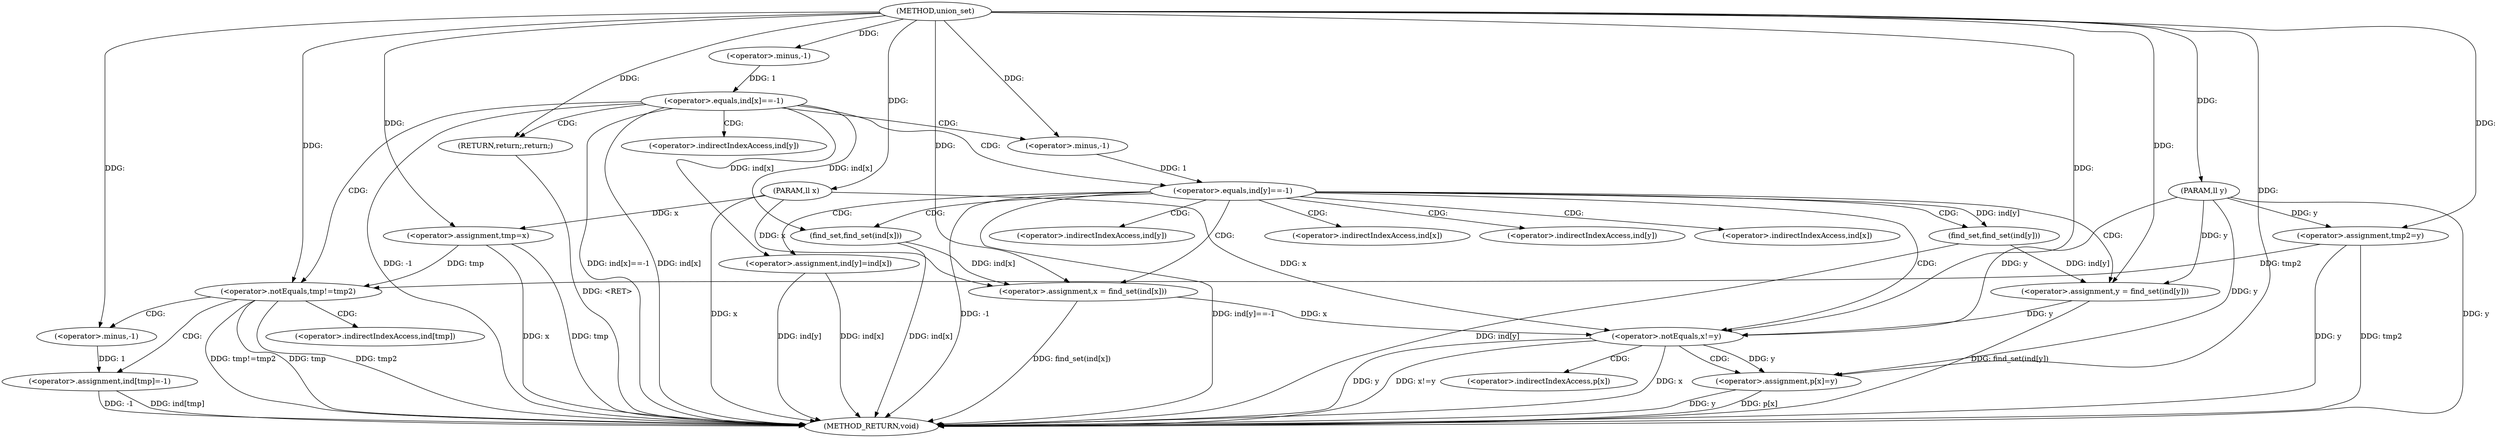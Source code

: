 digraph "union_set" {  
"1000127" [label = "(METHOD,union_set)" ]
"1000198" [label = "(METHOD_RETURN,void)" ]
"1000128" [label = "(PARAM,ll y)" ]
"1000129" [label = "(PARAM,ll x)" ]
"1000132" [label = "(<operator>.assignment,tmp=x)" ]
"1000136" [label = "(<operator>.assignment,tmp2=y)" ]
"1000140" [label = "(<operator>.equals,ind[x]==-1)" ]
"1000149" [label = "(<operator>.equals,ind[y]==-1)" ]
"1000188" [label = "(<operator>.notEquals,tmp!=tmp2)" ]
"1000147" [label = "(RETURN,return;,return;)" ]
"1000156" [label = "(<operator>.assignment,ind[y]=ind[x])" ]
"1000192" [label = "(<operator>.assignment,ind[tmp]=-1)" ]
"1000144" [label = "(<operator>.minus,-1)" ]
"1000153" [label = "(<operator>.minus,-1)" ]
"1000165" [label = "(<operator>.assignment,y = find_set(ind[y]))" ]
"1000171" [label = "(<operator>.assignment,x = find_set(ind[x]))" ]
"1000178" [label = "(<operator>.notEquals,x!=y)" ]
"1000196" [label = "(<operator>.minus,-1)" ]
"1000167" [label = "(find_set,find_set(ind[y]))" ]
"1000173" [label = "(find_set,find_set(ind[x]))" ]
"1000182" [label = "(<operator>.assignment,p[x]=y)" ]
"1000150" [label = "(<operator>.indirectIndexAccess,ind[y])" ]
"1000157" [label = "(<operator>.indirectIndexAccess,ind[y])" ]
"1000160" [label = "(<operator>.indirectIndexAccess,ind[x])" ]
"1000193" [label = "(<operator>.indirectIndexAccess,ind[tmp])" ]
"1000168" [label = "(<operator>.indirectIndexAccess,ind[y])" ]
"1000174" [label = "(<operator>.indirectIndexAccess,ind[x])" ]
"1000183" [label = "(<operator>.indirectIndexAccess,p[x])" ]
  "1000147" -> "1000198"  [ label = "DDG: <RET>"] 
  "1000128" -> "1000198"  [ label = "DDG: y"] 
  "1000129" -> "1000198"  [ label = "DDG: x"] 
  "1000132" -> "1000198"  [ label = "DDG: tmp"] 
  "1000132" -> "1000198"  [ label = "DDG: x"] 
  "1000136" -> "1000198"  [ label = "DDG: tmp2"] 
  "1000136" -> "1000198"  [ label = "DDG: y"] 
  "1000140" -> "1000198"  [ label = "DDG: ind[x]"] 
  "1000140" -> "1000198"  [ label = "DDG: -1"] 
  "1000140" -> "1000198"  [ label = "DDG: ind[x]==-1"] 
  "1000149" -> "1000198"  [ label = "DDG: -1"] 
  "1000149" -> "1000198"  [ label = "DDG: ind[y]==-1"] 
  "1000167" -> "1000198"  [ label = "DDG: ind[y]"] 
  "1000165" -> "1000198"  [ label = "DDG: find_set(ind[y])"] 
  "1000173" -> "1000198"  [ label = "DDG: ind[x]"] 
  "1000171" -> "1000198"  [ label = "DDG: find_set(ind[x])"] 
  "1000178" -> "1000198"  [ label = "DDG: x"] 
  "1000178" -> "1000198"  [ label = "DDG: y"] 
  "1000178" -> "1000198"  [ label = "DDG: x!=y"] 
  "1000182" -> "1000198"  [ label = "DDG: p[x]"] 
  "1000182" -> "1000198"  [ label = "DDG: y"] 
  "1000156" -> "1000198"  [ label = "DDG: ind[y]"] 
  "1000156" -> "1000198"  [ label = "DDG: ind[x]"] 
  "1000188" -> "1000198"  [ label = "DDG: tmp"] 
  "1000188" -> "1000198"  [ label = "DDG: tmp2"] 
  "1000188" -> "1000198"  [ label = "DDG: tmp!=tmp2"] 
  "1000192" -> "1000198"  [ label = "DDG: ind[tmp]"] 
  "1000192" -> "1000198"  [ label = "DDG: -1"] 
  "1000127" -> "1000128"  [ label = "DDG: "] 
  "1000127" -> "1000129"  [ label = "DDG: "] 
  "1000129" -> "1000132"  [ label = "DDG: x"] 
  "1000127" -> "1000132"  [ label = "DDG: "] 
  "1000128" -> "1000136"  [ label = "DDG: y"] 
  "1000127" -> "1000136"  [ label = "DDG: "] 
  "1000144" -> "1000140"  [ label = "DDG: 1"] 
  "1000127" -> "1000147"  [ label = "DDG: "] 
  "1000153" -> "1000149"  [ label = "DDG: 1"] 
  "1000140" -> "1000156"  [ label = "DDG: ind[x]"] 
  "1000132" -> "1000188"  [ label = "DDG: tmp"] 
  "1000127" -> "1000188"  [ label = "DDG: "] 
  "1000136" -> "1000188"  [ label = "DDG: tmp2"] 
  "1000196" -> "1000192"  [ label = "DDG: 1"] 
  "1000127" -> "1000144"  [ label = "DDG: "] 
  "1000127" -> "1000153"  [ label = "DDG: "] 
  "1000167" -> "1000165"  [ label = "DDG: ind[y]"] 
  "1000173" -> "1000171"  [ label = "DDG: ind[x]"] 
  "1000128" -> "1000165"  [ label = "DDG: y"] 
  "1000127" -> "1000165"  [ label = "DDG: "] 
  "1000129" -> "1000171"  [ label = "DDG: x"] 
  "1000127" -> "1000171"  [ label = "DDG: "] 
  "1000127" -> "1000196"  [ label = "DDG: "] 
  "1000149" -> "1000167"  [ label = "DDG: ind[y]"] 
  "1000140" -> "1000173"  [ label = "DDG: ind[x]"] 
  "1000171" -> "1000178"  [ label = "DDG: x"] 
  "1000129" -> "1000178"  [ label = "DDG: x"] 
  "1000127" -> "1000178"  [ label = "DDG: "] 
  "1000165" -> "1000178"  [ label = "DDG: y"] 
  "1000128" -> "1000178"  [ label = "DDG: y"] 
  "1000178" -> "1000182"  [ label = "DDG: y"] 
  "1000128" -> "1000182"  [ label = "DDG: y"] 
  "1000127" -> "1000182"  [ label = "DDG: "] 
  "1000140" -> "1000153"  [ label = "CDG: "] 
  "1000140" -> "1000188"  [ label = "CDG: "] 
  "1000140" -> "1000147"  [ label = "CDG: "] 
  "1000140" -> "1000150"  [ label = "CDG: "] 
  "1000140" -> "1000149"  [ label = "CDG: "] 
  "1000149" -> "1000168"  [ label = "CDG: "] 
  "1000149" -> "1000178"  [ label = "CDG: "] 
  "1000149" -> "1000174"  [ label = "CDG: "] 
  "1000149" -> "1000167"  [ label = "CDG: "] 
  "1000149" -> "1000173"  [ label = "CDG: "] 
  "1000149" -> "1000156"  [ label = "CDG: "] 
  "1000149" -> "1000160"  [ label = "CDG: "] 
  "1000149" -> "1000171"  [ label = "CDG: "] 
  "1000149" -> "1000165"  [ label = "CDG: "] 
  "1000149" -> "1000157"  [ label = "CDG: "] 
  "1000188" -> "1000193"  [ label = "CDG: "] 
  "1000188" -> "1000192"  [ label = "CDG: "] 
  "1000188" -> "1000196"  [ label = "CDG: "] 
  "1000178" -> "1000182"  [ label = "CDG: "] 
  "1000178" -> "1000183"  [ label = "CDG: "] 
}
